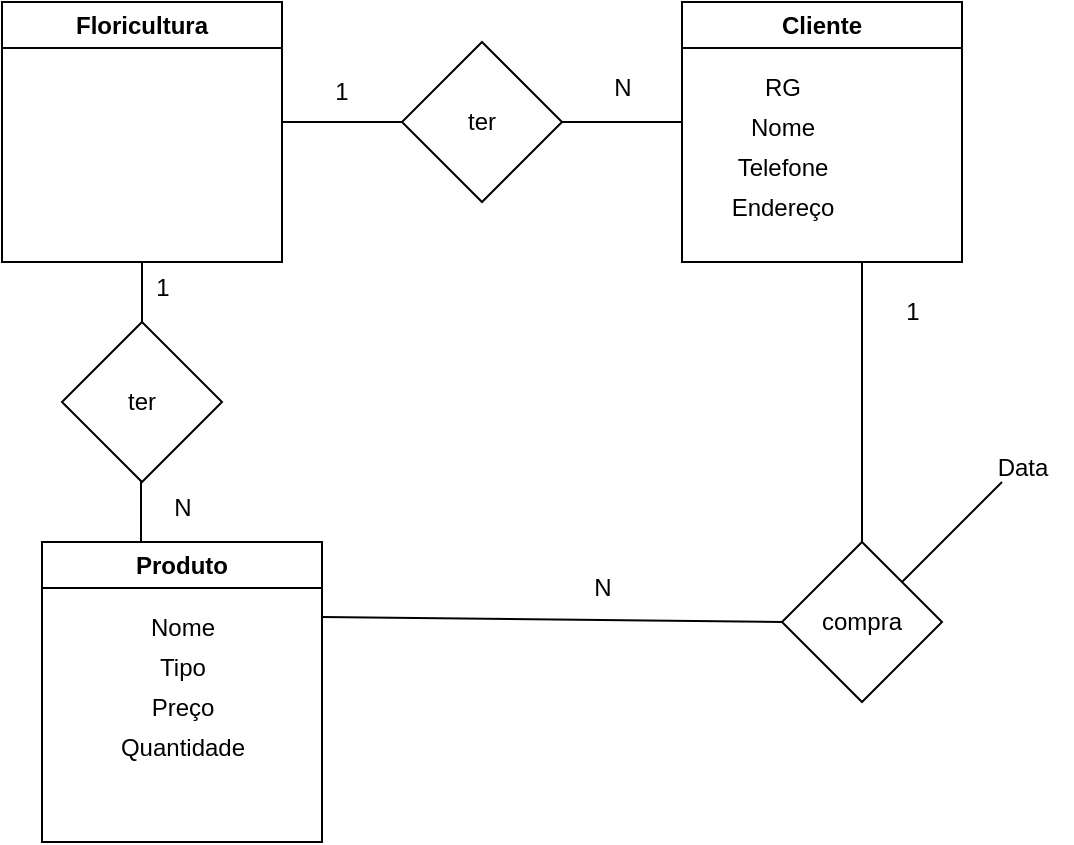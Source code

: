 <mxfile version="21.6.8" type="github">
  <diagram name="Página-1" id="vbKjc4eBOFy-7tgS3_-p">
    <mxGraphModel dx="1274" dy="649" grid="1" gridSize="10" guides="1" tooltips="1" connect="1" arrows="1" fold="1" page="1" pageScale="1" pageWidth="827" pageHeight="1169" math="0" shadow="0">
      <root>
        <mxCell id="0" />
        <mxCell id="1" parent="0" />
        <mxCell id="qwl7cukFGkOOoBlkGldz-1" value="Floricultura" style="swimlane;whiteSpace=wrap;html=1;" vertex="1" parent="1">
          <mxGeometry x="80" y="40" width="140" height="130" as="geometry" />
        </mxCell>
        <mxCell id="qwl7cukFGkOOoBlkGldz-2" value="" style="endArrow=none;html=1;rounded=0;" edge="1" parent="1">
          <mxGeometry width="50" height="50" relative="1" as="geometry">
            <mxPoint x="220" y="100" as="sourcePoint" />
            <mxPoint x="280" y="100" as="targetPoint" />
          </mxGeometry>
        </mxCell>
        <mxCell id="qwl7cukFGkOOoBlkGldz-3" value="1" style="text;html=1;strokeColor=none;fillColor=none;align=center;verticalAlign=middle;whiteSpace=wrap;rounded=0;" vertex="1" parent="1">
          <mxGeometry x="220" y="70" width="60" height="30" as="geometry" />
        </mxCell>
        <mxCell id="qwl7cukFGkOOoBlkGldz-4" value="ter" style="rhombus;whiteSpace=wrap;html=1;" vertex="1" parent="1">
          <mxGeometry x="280" y="60" width="80" height="80" as="geometry" />
        </mxCell>
        <mxCell id="qwl7cukFGkOOoBlkGldz-5" value="" style="endArrow=none;html=1;rounded=0;" edge="1" parent="1">
          <mxGeometry width="50" height="50" relative="1" as="geometry">
            <mxPoint x="360" y="100" as="sourcePoint" />
            <mxPoint x="420" y="100" as="targetPoint" />
          </mxGeometry>
        </mxCell>
        <mxCell id="qwl7cukFGkOOoBlkGldz-6" value="N" style="text;html=1;align=center;verticalAlign=middle;resizable=0;points=[];autosize=1;strokeColor=none;fillColor=none;" vertex="1" parent="1">
          <mxGeometry x="375" y="68" width="30" height="30" as="geometry" />
        </mxCell>
        <mxCell id="qwl7cukFGkOOoBlkGldz-13" value="Cliente" style="swimlane;whiteSpace=wrap;html=1;" vertex="1" parent="1">
          <mxGeometry x="420" y="40" width="140" height="130" as="geometry" />
        </mxCell>
        <mxCell id="qwl7cukFGkOOoBlkGldz-14" value="RG" style="text;html=1;align=center;verticalAlign=middle;resizable=0;points=[];autosize=1;strokeColor=none;fillColor=none;" vertex="1" parent="1">
          <mxGeometry x="450" y="68" width="40" height="30" as="geometry" />
        </mxCell>
        <mxCell id="qwl7cukFGkOOoBlkGldz-15" value="Nome" style="text;html=1;align=center;verticalAlign=middle;resizable=0;points=[];autosize=1;strokeColor=none;fillColor=none;" vertex="1" parent="1">
          <mxGeometry x="440" y="88" width="60" height="30" as="geometry" />
        </mxCell>
        <mxCell id="qwl7cukFGkOOoBlkGldz-16" value="Telefone" style="text;html=1;align=center;verticalAlign=middle;resizable=0;points=[];autosize=1;strokeColor=none;fillColor=none;" vertex="1" parent="1">
          <mxGeometry x="435" y="108" width="70" height="30" as="geometry" />
        </mxCell>
        <mxCell id="qwl7cukFGkOOoBlkGldz-17" value="Endereço" style="text;html=1;align=center;verticalAlign=middle;resizable=0;points=[];autosize=1;strokeColor=none;fillColor=none;" vertex="1" parent="1">
          <mxGeometry x="435" y="128" width="70" height="30" as="geometry" />
        </mxCell>
        <mxCell id="qwl7cukFGkOOoBlkGldz-18" value="" style="endArrow=none;html=1;rounded=0;" edge="1" parent="1">
          <mxGeometry width="50" height="50" relative="1" as="geometry">
            <mxPoint x="510" y="310" as="sourcePoint" />
            <mxPoint x="510" y="170" as="targetPoint" />
          </mxGeometry>
        </mxCell>
        <mxCell id="qwl7cukFGkOOoBlkGldz-19" value="1" style="text;html=1;align=center;verticalAlign=middle;resizable=0;points=[];autosize=1;strokeColor=none;fillColor=none;" vertex="1" parent="1">
          <mxGeometry x="520" y="180" width="30" height="30" as="geometry" />
        </mxCell>
        <mxCell id="qwl7cukFGkOOoBlkGldz-20" value="compra" style="rhombus;whiteSpace=wrap;html=1;" vertex="1" parent="1">
          <mxGeometry x="470" y="310" width="80" height="80" as="geometry" />
        </mxCell>
        <mxCell id="qwl7cukFGkOOoBlkGldz-21" value="" style="endArrow=none;html=1;rounded=0;" edge="1" parent="1">
          <mxGeometry width="50" height="50" relative="1" as="geometry">
            <mxPoint x="530" y="330" as="sourcePoint" />
            <mxPoint x="580" y="280" as="targetPoint" />
          </mxGeometry>
        </mxCell>
        <mxCell id="qwl7cukFGkOOoBlkGldz-22" value="Data" style="text;html=1;align=center;verticalAlign=middle;resizable=0;points=[];autosize=1;strokeColor=none;fillColor=none;" vertex="1" parent="1">
          <mxGeometry x="565" y="258" width="50" height="30" as="geometry" />
        </mxCell>
        <mxCell id="qwl7cukFGkOOoBlkGldz-23" value="" style="endArrow=none;html=1;rounded=0;entryX=0;entryY=0.5;entryDx=0;entryDy=0;exitX=1;exitY=0.25;exitDx=0;exitDy=0;" edge="1" parent="1" source="qwl7cukFGkOOoBlkGldz-25" target="qwl7cukFGkOOoBlkGldz-20">
          <mxGeometry width="50" height="50" relative="1" as="geometry">
            <mxPoint x="300" y="350" as="sourcePoint" />
            <mxPoint x="440" y="320" as="targetPoint" />
          </mxGeometry>
        </mxCell>
        <mxCell id="qwl7cukFGkOOoBlkGldz-24" value="N" style="text;html=1;align=center;verticalAlign=middle;resizable=0;points=[];autosize=1;strokeColor=none;fillColor=none;" vertex="1" parent="1">
          <mxGeometry x="365" y="318" width="30" height="30" as="geometry" />
        </mxCell>
        <mxCell id="qwl7cukFGkOOoBlkGldz-25" value="Produto" style="swimlane;whiteSpace=wrap;html=1;" vertex="1" parent="1">
          <mxGeometry x="100" y="310" width="140" height="150" as="geometry" />
        </mxCell>
        <mxCell id="qwl7cukFGkOOoBlkGldz-26" value="Nome" style="text;html=1;align=center;verticalAlign=middle;resizable=0;points=[];autosize=1;strokeColor=none;fillColor=none;" vertex="1" parent="1">
          <mxGeometry x="140" y="338" width="60" height="30" as="geometry" />
        </mxCell>
        <mxCell id="qwl7cukFGkOOoBlkGldz-27" value="Tipo" style="text;html=1;align=center;verticalAlign=middle;resizable=0;points=[];autosize=1;strokeColor=none;fillColor=none;" vertex="1" parent="1">
          <mxGeometry x="145" y="358" width="50" height="30" as="geometry" />
        </mxCell>
        <mxCell id="qwl7cukFGkOOoBlkGldz-28" value="Preço" style="text;html=1;align=center;verticalAlign=middle;resizable=0;points=[];autosize=1;strokeColor=none;fillColor=none;" vertex="1" parent="1">
          <mxGeometry x="145" y="378" width="50" height="30" as="geometry" />
        </mxCell>
        <mxCell id="qwl7cukFGkOOoBlkGldz-30" value="Quantidade" style="text;html=1;align=center;verticalAlign=middle;resizable=0;points=[];autosize=1;strokeColor=none;fillColor=none;" vertex="1" parent="1">
          <mxGeometry x="125" y="398" width="90" height="30" as="geometry" />
        </mxCell>
        <mxCell id="qwl7cukFGkOOoBlkGldz-31" value="" style="endArrow=none;html=1;rounded=0;" edge="1" parent="1">
          <mxGeometry width="50" height="50" relative="1" as="geometry">
            <mxPoint x="149.5" y="310" as="sourcePoint" />
            <mxPoint x="149.5" y="270" as="targetPoint" />
          </mxGeometry>
        </mxCell>
        <mxCell id="qwl7cukFGkOOoBlkGldz-32" value="ter" style="rhombus;whiteSpace=wrap;html=1;" vertex="1" parent="1">
          <mxGeometry x="110" y="200" width="80" height="80" as="geometry" />
        </mxCell>
        <mxCell id="qwl7cukFGkOOoBlkGldz-33" value="" style="endArrow=none;html=1;rounded=0;entryX=0.5;entryY=1;entryDx=0;entryDy=0;exitX=0.5;exitY=0;exitDx=0;exitDy=0;" edge="1" parent="1" source="qwl7cukFGkOOoBlkGldz-32" target="qwl7cukFGkOOoBlkGldz-1">
          <mxGeometry width="50" height="50" relative="1" as="geometry">
            <mxPoint x="150" y="190" as="sourcePoint" />
            <mxPoint x="200" y="140" as="targetPoint" />
          </mxGeometry>
        </mxCell>
        <mxCell id="qwl7cukFGkOOoBlkGldz-34" value="1" style="text;html=1;align=center;verticalAlign=middle;resizable=0;points=[];autosize=1;strokeColor=none;fillColor=none;" vertex="1" parent="1">
          <mxGeometry x="145" y="168" width="30" height="30" as="geometry" />
        </mxCell>
        <mxCell id="qwl7cukFGkOOoBlkGldz-35" value="N" style="text;html=1;align=center;verticalAlign=middle;resizable=0;points=[];autosize=1;strokeColor=none;fillColor=none;" vertex="1" parent="1">
          <mxGeometry x="155" y="278" width="30" height="30" as="geometry" />
        </mxCell>
      </root>
    </mxGraphModel>
  </diagram>
</mxfile>
